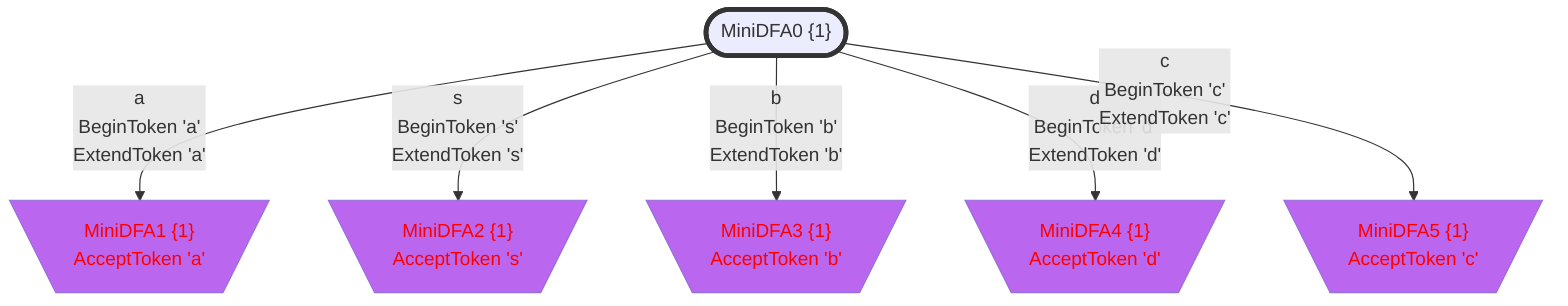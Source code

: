 flowchart
classDef c0001 color:#FF0000;
classDef c0010 stroke-dasharray: 10 10;
classDef c0011 stroke-dasharray: 10 10,color:#FF0000;
classDef c0100 fill:#BB66EE;
classDef c0101 fill:#BB66EE,color:#FF0000;
classDef c0110 fill:#BB66EE,stroke-dasharray: 10 10;
classDef c0111 fill:#BB66EE,stroke-dasharray: 10 10,color:#FF0000;
classDef c1000 stroke:#333,stroke-width:4px;
classDef c1001 stroke:#333,stroke-width:4px,color:#FF0000;
classDef c1010 stroke:#333,stroke-width:4px,stroke-dasharray: 10 10;
classDef c1011 stroke:#333,stroke-width:4px,stroke-dasharray: 10 10,color:#FF0000;
classDef c1100 stroke:#333,stroke-width:4px,fill:#BB66EE;
classDef c1101 stroke:#333,stroke-width:4px,fill:#BB66EE,color:#FF0000;
classDef c1110 stroke:#333,stroke-width:4px,fill:#BB66EE,stroke-dasharray: 10 10;
classDef c1111 stroke:#333,stroke-width:4px,fill:#BB66EE,stroke-dasharray: 10 10,color:#FF0000;
MiniDFA0_1624780686(["MiniDFA0 {1}"])
class MiniDFA0_1624780686 c1000;
MiniDFA1_-194746031[\"MiniDFA1 {1}
AcceptToken 'a'"/]
class MiniDFA1_-194746031 c0101;
MiniDFA2_1371428703[\"MiniDFA2 {1}
AcceptToken 's'"/]
class MiniDFA2_1371428703 c0101;
MiniDFA3_-2016048439[\"MiniDFA3 {1}
AcceptToken 'b'"/]
class MiniDFA3_-2016048439 c0101;
MiniDFA4_-7959560[\"MiniDFA4 {1}
AcceptToken 'd'"/]
class MiniDFA4_-7959560 c0101;
MiniDFA5_1506712241[\"MiniDFA5 {1}
AcceptToken 'c'"/]
class MiniDFA5_1506712241 c0101;
MiniDFA0_1624780686 -->|"a
BeginToken 'a'
ExtendToken 'a'"|MiniDFA1_-194746031
MiniDFA0_1624780686 -->|"s
BeginToken 's'
ExtendToken 's'"|MiniDFA2_1371428703
MiniDFA0_1624780686 -->|"b
BeginToken 'b'
ExtendToken 'b'"|MiniDFA3_-2016048439
MiniDFA0_1624780686 -->|"d
BeginToken 'd'
ExtendToken 'd'"|MiniDFA4_-7959560
MiniDFA0_1624780686 -->|"c
BeginToken 'c'
ExtendToken 'c'"|MiniDFA5_1506712241